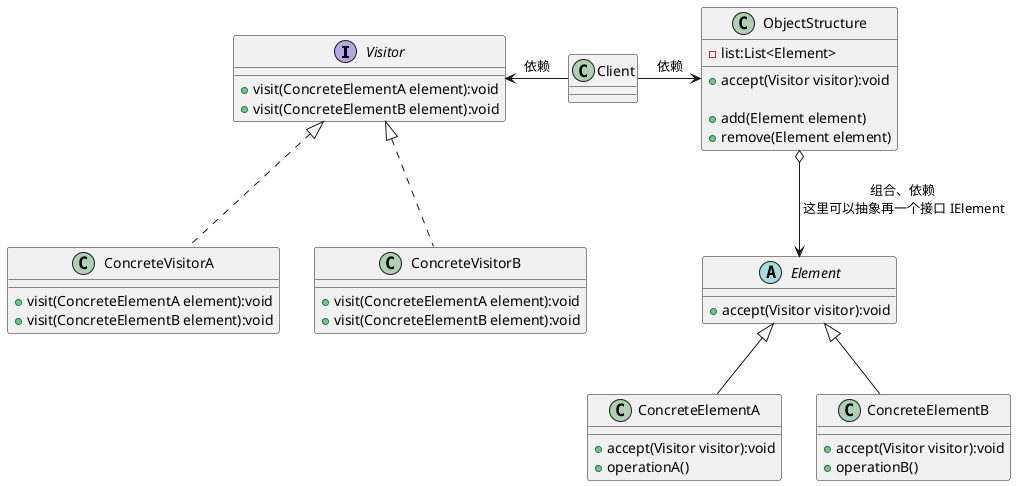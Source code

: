 @startuml
'https://plantuml.com/class-diagram
' https://blog.csdn.net/scoryy/article/details/123667176

' 结构对象 ObjectStructure
' 元素  Element
' 上面是稳定结构

' 访问者 Visitor
' 上面是变化结构


interface Visitor {
    + visit(ConcreteElementA element):void
    + visit(ConcreteElementB element):void
}
class ConcreteVisitorA implements Visitor{
    + visit(ConcreteElementA element):void
    + visit(ConcreteElementB element):void
}
class ConcreteVisitorB implements Visitor{
    + visit(ConcreteElementA element):void
    + visit(ConcreteElementB element):void
}


abstract class Element {
    + accept(Visitor visitor):void
}
class ConcreteElementA extends Element{
    + accept(Visitor visitor):void
    + operationA()
}
class ConcreteElementB extends Element{
    + accept(Visitor visitor):void
    + operationB()
}
class ObjectStructure{
    - list:List<Element>

    + accept(Visitor visitor):void

    + add(Element element)
    + remove(Element element)
}


' 分组
together {
    abstract class Element
    class ConcreteElementA
    class ConcreteElementB
    class ObjectStructure
}


ObjectStructure o--> Element : 组合、依赖\n 这里可以抽象再一个接口 IElement
Client -left-> Visitor : 依赖
Client -right-> ObjectStructure : 依赖


@enduml